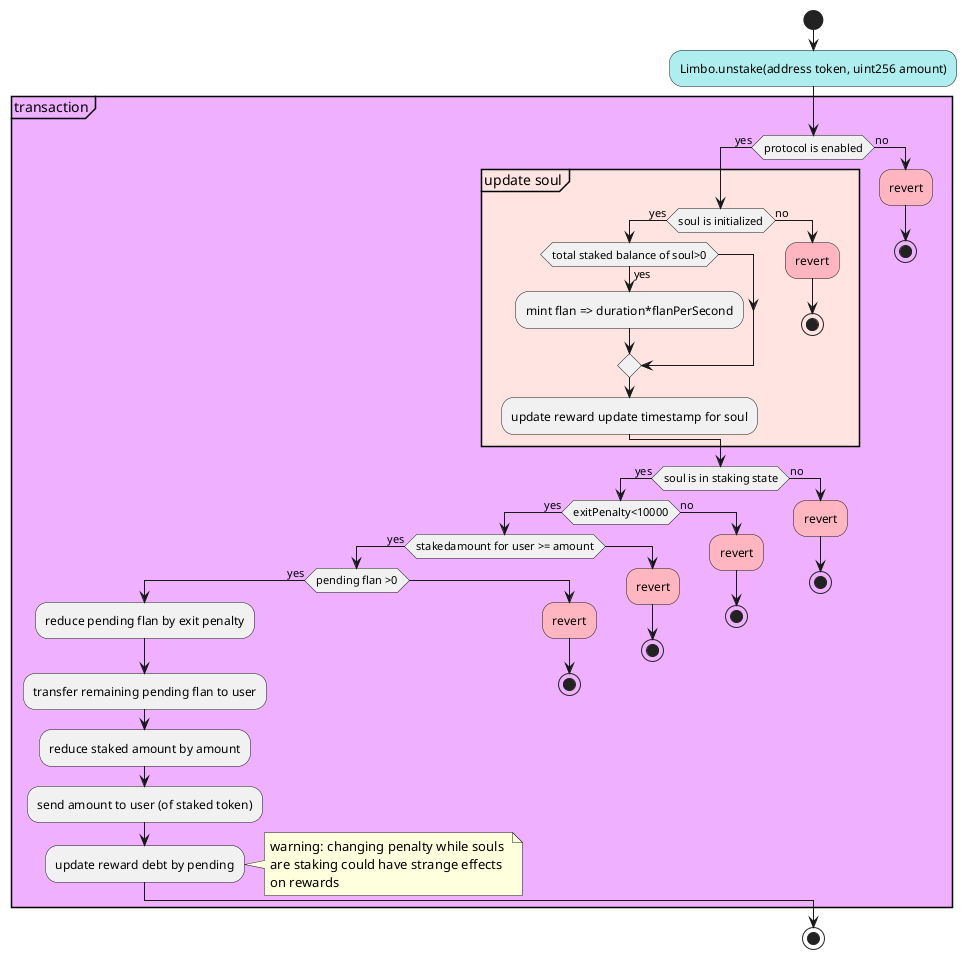 @startuml
!define yoghurt #eeb0ff
start
#PaleTurquoise:Limbo.unstake(address token, uint256 amount);
partition yoghurt "transaction"{
if(protocol is enabled) then (yes)
    partition #MistyRose "update soul"{
        if(soul is initialized) then (yes)
            if(total staked balance of soul>0) then(yes)
                :mint flan => duration*flanPerSecond;
            endif
            :update reward update timestamp for soul;
        else (no)
            #lightpink:revert;
            stop
        endif
    }
    if(soul is in staking state) then (yes)
        if(exitPenalty<10000) then(yes)
            if(stakedamount for user >= amount) then(yes)
                if(pending flan >0) then(yes)
                :reduce pending flan by exit penalty;
                :transfer remaining pending flan to user;
                :reduce staked amount by amount;
                :send amount to user (of staked token);
                :update reward debt by pending; 
                note right
                    warning: changing penalty while souls 
                    are staking could have strange effects
                    on rewards
                end note
                else
                    #lightpink:revert;
                    stop
                endif
            else
                #lightpink:revert;
                stop
            endif
        else (no)
            #lightpink:revert;
            stop
        endif
    else (no)
        #lightpink:revert;
        stop
    endif
else (no)
    #lightpink:revert;
    stop
endif
}
stop
@enduml
